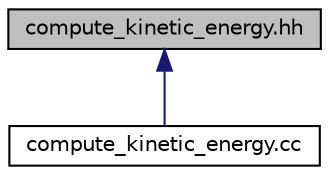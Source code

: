 digraph "compute_kinetic_energy.hh"
{
  edge [fontname="Helvetica",fontsize="10",labelfontname="Helvetica",labelfontsize="10"];
  node [fontname="Helvetica",fontsize="10",shape=record];
  Node13 [label="compute_kinetic_energy.hh",height=0.2,width=0.4,color="black", fillcolor="grey75", style="filled", fontcolor="black"];
  Node13 -> Node14 [dir="back",color="midnightblue",fontsize="10",style="solid",fontname="Helvetica"];
  Node14 [label="compute_kinetic_energy.cc",height=0.2,width=0.4,color="black", fillcolor="white", style="filled",URL="$compute__kinetic__energy_8cc.html"];
}
